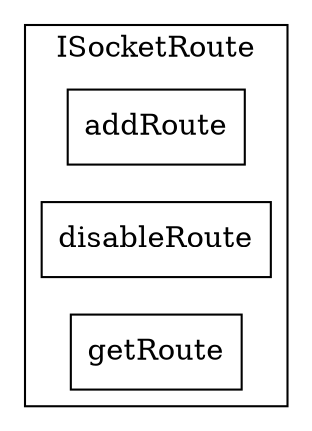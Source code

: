 strict digraph {
rankdir="LR"
node [shape=box]
subgraph cluster_25_ISocketRoute {
label = "ISocketRoute"
"25_addRoute" [label="addRoute"]
"25_disableRoute" [label="disableRoute"]
"25_getRoute" [label="getRoute"]
}subgraph cluster_solidity {
label = "[Solidity]"
}
}